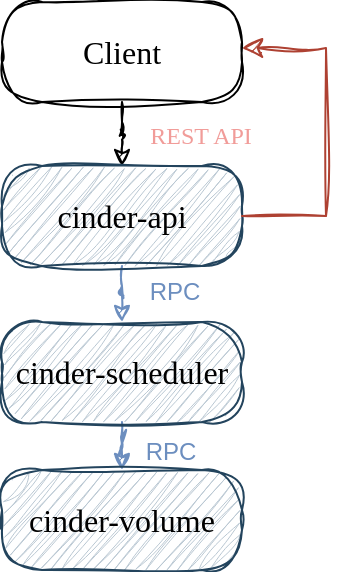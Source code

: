 <mxfile version="28.0.6">
  <diagram name="Page-1" id="RspSwc91z6_WqIq_Tpef">
    <mxGraphModel dx="946" dy="679" grid="0" gridSize="10" guides="1" tooltips="1" connect="1" arrows="1" fold="1" page="1" pageScale="1" pageWidth="850" pageHeight="1100" math="0" shadow="0">
      <root>
        <mxCell id="0" />
        <mxCell id="1" parent="0" />
        <mxCell id="IUhoo2JESZdmN7GC_JUy-1" value="" style="edgeStyle=orthogonalEdgeStyle;rounded=1;orthogonalLoop=1;jettySize=auto;html=1;sketch=1;curveFitting=1;jiggle=2;" parent="1" source="IUhoo2JESZdmN7GC_JUy-2" target="IUhoo2JESZdmN7GC_JUy-4" edge="1">
          <mxGeometry relative="1" as="geometry" />
        </mxCell>
        <mxCell id="IUhoo2JESZdmN7GC_JUy-2" value="&lt;font face=&quot;Times New Roman&quot;&gt;Client&lt;/font&gt;" style="rounded=1;whiteSpace=wrap;html=1;fontSize=16;arcSize=40;absoluteArcSize=0;sketch=1;curveFitting=1;jiggle=2;" parent="1" vertex="1">
          <mxGeometry x="290" y="170" width="120" height="50" as="geometry" />
        </mxCell>
        <mxCell id="IUhoo2JESZdmN7GC_JUy-3" value="" style="edgeStyle=orthogonalEdgeStyle;rounded=1;orthogonalLoop=1;jettySize=auto;html=1;fillColor=#dae8fc;strokeColor=#6c8ebf;sketch=1;curveFitting=1;jiggle=2;" parent="1" source="IUhoo2JESZdmN7GC_JUy-4" target="IUhoo2JESZdmN7GC_JUy-6" edge="1">
          <mxGeometry relative="1" as="geometry" />
        </mxCell>
        <mxCell id="IUhoo2JESZdmN7GC_JUy-4" value="&lt;font face=&quot;Times New Roman&quot;&gt;cinder-api&lt;/font&gt;" style="rounded=1;whiteSpace=wrap;html=1;fillColor=#bac8d3;strokeColor=#23445d;fontSize=16;arcSize=40;sketch=1;curveFitting=1;jiggle=2;" parent="1" vertex="1">
          <mxGeometry x="290" y="252" width="120" height="50" as="geometry" />
        </mxCell>
        <mxCell id="IUhoo2JESZdmN7GC_JUy-5" value="" style="edgeStyle=orthogonalEdgeStyle;rounded=1;orthogonalLoop=1;jettySize=auto;html=1;fillColor=#dae8fc;strokeColor=#6c8ebf;sketch=1;curveFitting=1;jiggle=2;" parent="1" source="IUhoo2JESZdmN7GC_JUy-6" target="IUhoo2JESZdmN7GC_JUy-9" edge="1">
          <mxGeometry relative="1" as="geometry" />
        </mxCell>
        <mxCell id="IUhoo2JESZdmN7GC_JUy-6" value="&lt;font face=&quot;Times New Roman&quot;&gt;cinder-scheduler&lt;/font&gt;" style="rounded=1;whiteSpace=wrap;html=1;fillColor=#bac8d3;strokeColor=#23445d;fontSize=16;arcSize=40;sketch=1;curveFitting=1;jiggle=2;" parent="1" vertex="1">
          <mxGeometry x="290" y="330" width="120" height="50" as="geometry" />
        </mxCell>
        <mxCell id="IUhoo2JESZdmN7GC_JUy-7" value="REST API" style="text;html=1;align=center;verticalAlign=middle;resizable=0;points=[];autosize=1;strokeColor=none;fillColor=none;fontFamily=Times New Roman;rounded=1;fontColor=#F19C99;sketch=1;curveFitting=1;jiggle=2;" parent="1" vertex="1">
          <mxGeometry x="354" y="222" width="70" height="30" as="geometry" />
        </mxCell>
        <mxCell id="IUhoo2JESZdmN7GC_JUy-8" value="RPC" style="text;html=1;align=center;verticalAlign=middle;resizable=0;points=[];autosize=1;strokeColor=none;fillColor=none;fontColor=#6C8EBF;rounded=1;sketch=1;curveFitting=1;jiggle=2;" parent="1" vertex="1">
          <mxGeometry x="351" y="300" width="50" height="30" as="geometry" />
        </mxCell>
        <mxCell id="IUhoo2JESZdmN7GC_JUy-9" value="&lt;font face=&quot;Times New Roman&quot;&gt;cinder-volume&lt;/font&gt;" style="rounded=1;whiteSpace=wrap;html=1;fillColor=#bac8d3;strokeColor=#23445d;fontSize=16;arcSize=40;sketch=1;curveFitting=1;jiggle=2;" parent="1" vertex="1">
          <mxGeometry x="290" y="404" width="120" height="50" as="geometry" />
        </mxCell>
        <mxCell id="IUhoo2JESZdmN7GC_JUy-10" value="RPC" style="text;html=1;align=center;verticalAlign=middle;resizable=0;points=[];autosize=1;strokeColor=none;fillColor=none;fontColor=#6C8EBF;rounded=1;sketch=1;curveFitting=1;jiggle=2;" parent="1" vertex="1">
          <mxGeometry x="349" y="380" width="50" height="30" as="geometry" />
        </mxCell>
        <mxCell id="IUhoo2JESZdmN7GC_JUy-11" value="" style="edgeStyle=segmentEdgeStyle;endArrow=classic;html=1;curved=0;rounded=0;endSize=8;startSize=8;hachureGap=4;fontFamily=Architects Daughter;fontSource=https%3A%2F%2Ffonts.googleapis.com%2Fcss%3Ffamily%3DArchitects%2BDaughter;arcSize=40;fillColor=#fad9d5;strokeColor=#ae4132;exitX=1;exitY=0.5;exitDx=0;exitDy=0;sketch=1;curveFitting=1;jiggle=2;" parent="1" source="IUhoo2JESZdmN7GC_JUy-4" target="IUhoo2JESZdmN7GC_JUy-2" edge="1">
          <mxGeometry width="50" height="50" relative="1" as="geometry">
            <mxPoint x="410" y="430" as="sourcePoint" />
            <mxPoint x="464" y="193" as="targetPoint" />
            <Array as="points">
              <mxPoint x="452" y="277" />
              <mxPoint x="452" y="193" />
            </Array>
          </mxGeometry>
        </mxCell>
      </root>
    </mxGraphModel>
  </diagram>
</mxfile>
